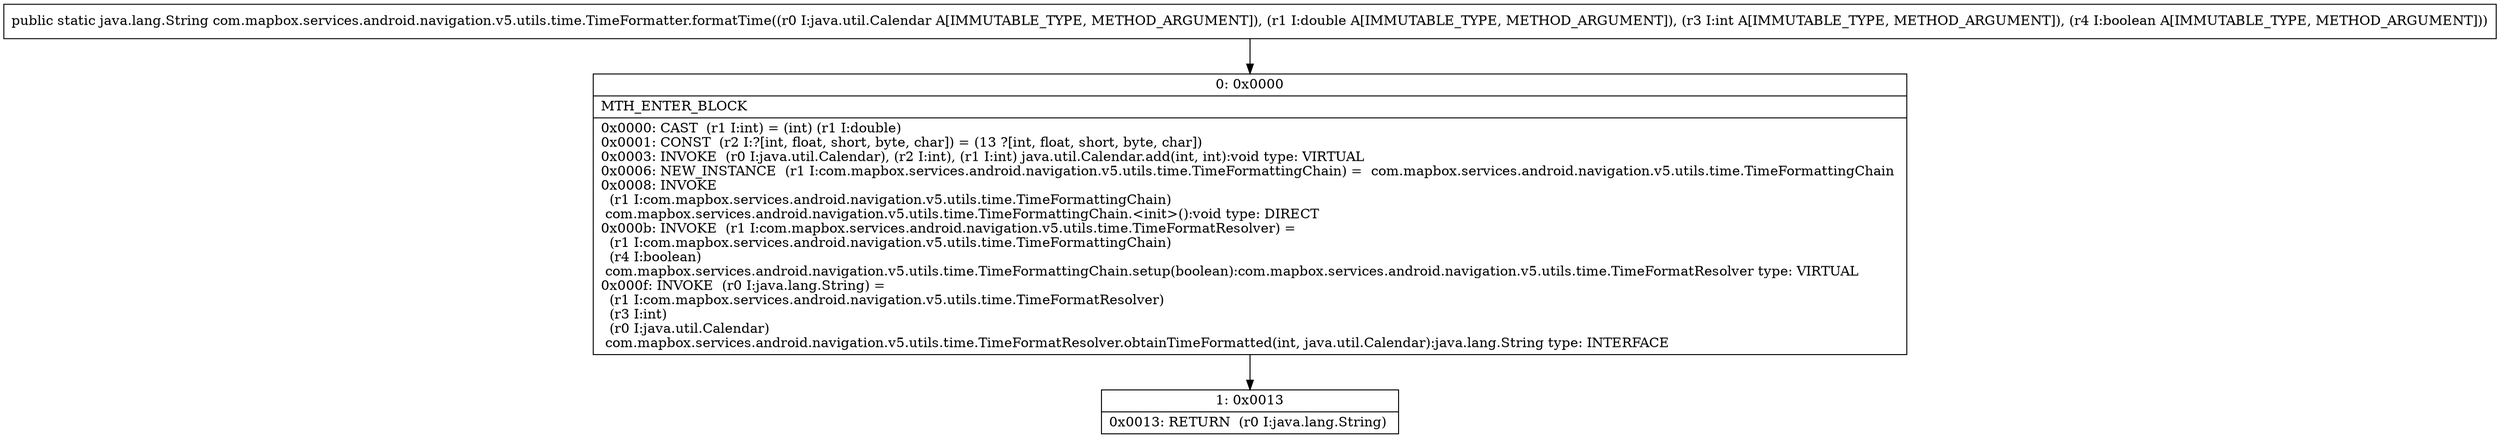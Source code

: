 digraph "CFG forcom.mapbox.services.android.navigation.v5.utils.time.TimeFormatter.formatTime(Ljava\/util\/Calendar;DIZ)Ljava\/lang\/String;" {
Node_0 [shape=record,label="{0\:\ 0x0000|MTH_ENTER_BLOCK\l|0x0000: CAST  (r1 I:int) = (int) (r1 I:double) \l0x0001: CONST  (r2 I:?[int, float, short, byte, char]) = (13 ?[int, float, short, byte, char]) \l0x0003: INVOKE  (r0 I:java.util.Calendar), (r2 I:int), (r1 I:int) java.util.Calendar.add(int, int):void type: VIRTUAL \l0x0006: NEW_INSTANCE  (r1 I:com.mapbox.services.android.navigation.v5.utils.time.TimeFormattingChain) =  com.mapbox.services.android.navigation.v5.utils.time.TimeFormattingChain \l0x0008: INVOKE  \l  (r1 I:com.mapbox.services.android.navigation.v5.utils.time.TimeFormattingChain)\l com.mapbox.services.android.navigation.v5.utils.time.TimeFormattingChain.\<init\>():void type: DIRECT \l0x000b: INVOKE  (r1 I:com.mapbox.services.android.navigation.v5.utils.time.TimeFormatResolver) = \l  (r1 I:com.mapbox.services.android.navigation.v5.utils.time.TimeFormattingChain)\l  (r4 I:boolean)\l com.mapbox.services.android.navigation.v5.utils.time.TimeFormattingChain.setup(boolean):com.mapbox.services.android.navigation.v5.utils.time.TimeFormatResolver type: VIRTUAL \l0x000f: INVOKE  (r0 I:java.lang.String) = \l  (r1 I:com.mapbox.services.android.navigation.v5.utils.time.TimeFormatResolver)\l  (r3 I:int)\l  (r0 I:java.util.Calendar)\l com.mapbox.services.android.navigation.v5.utils.time.TimeFormatResolver.obtainTimeFormatted(int, java.util.Calendar):java.lang.String type: INTERFACE \l}"];
Node_1 [shape=record,label="{1\:\ 0x0013|0x0013: RETURN  (r0 I:java.lang.String) \l}"];
MethodNode[shape=record,label="{public static java.lang.String com.mapbox.services.android.navigation.v5.utils.time.TimeFormatter.formatTime((r0 I:java.util.Calendar A[IMMUTABLE_TYPE, METHOD_ARGUMENT]), (r1 I:double A[IMMUTABLE_TYPE, METHOD_ARGUMENT]), (r3 I:int A[IMMUTABLE_TYPE, METHOD_ARGUMENT]), (r4 I:boolean A[IMMUTABLE_TYPE, METHOD_ARGUMENT])) }"];
MethodNode -> Node_0;
Node_0 -> Node_1;
}


